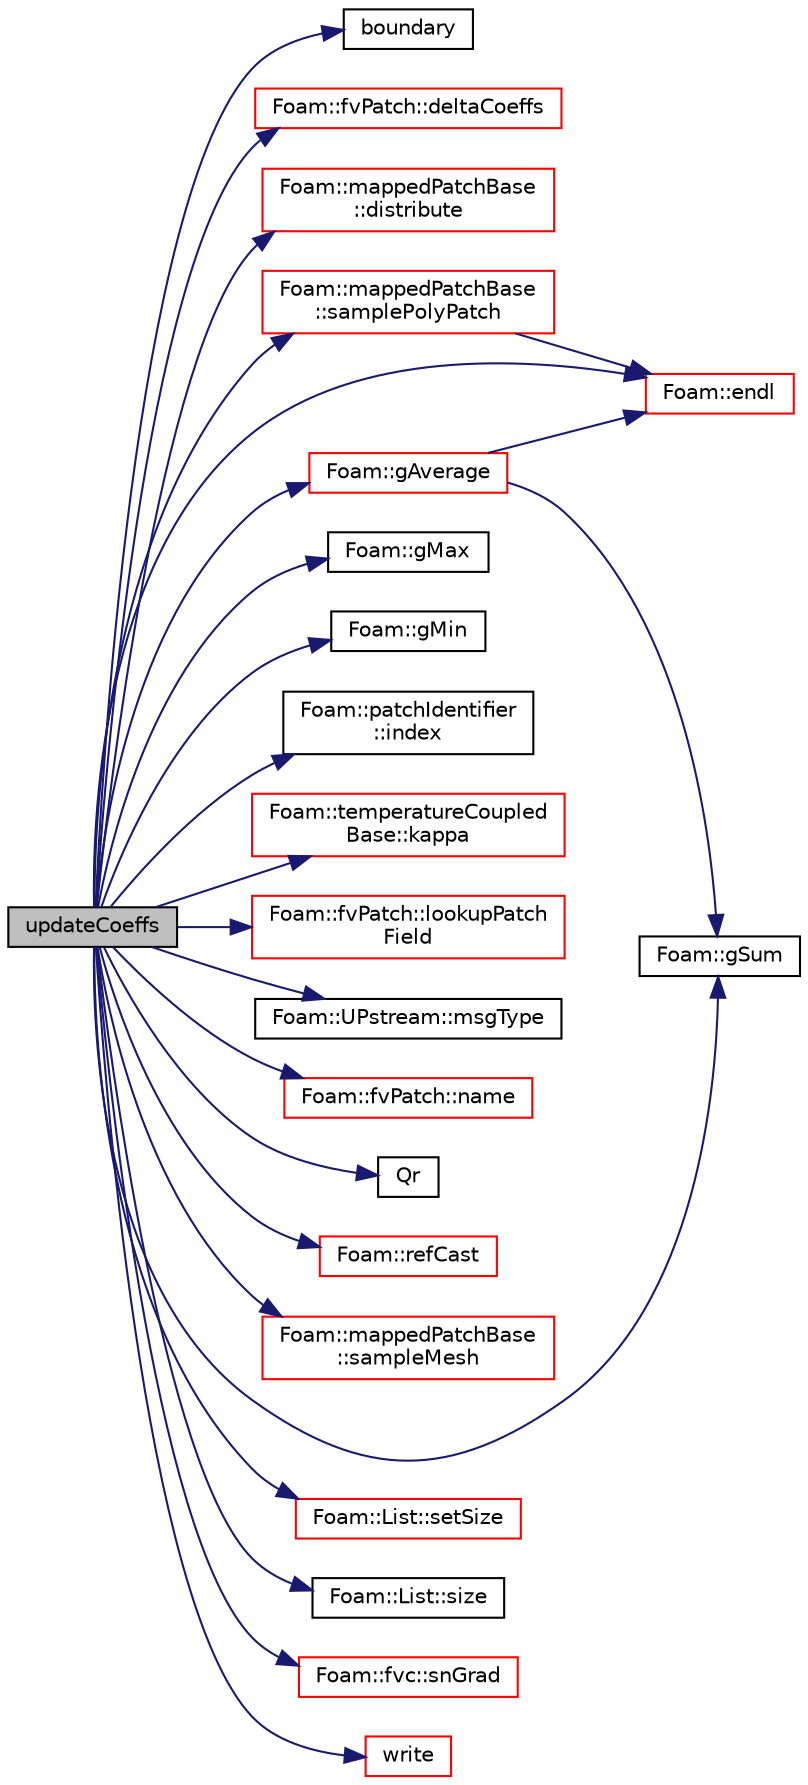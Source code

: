 digraph "updateCoeffs"
{
  bgcolor="transparent";
  edge [fontname="Helvetica",fontsize="10",labelfontname="Helvetica",labelfontsize="10"];
  node [fontname="Helvetica",fontsize="10",shape=record];
  rankdir="LR";
  Node1 [label="updateCoeffs",height=0.2,width=0.4,color="black", fillcolor="grey75", style="filled", fontcolor="black"];
  Node1 -> Node2 [color="midnightblue",fontsize="10",style="solid",fontname="Helvetica"];
  Node2 [label="boundary",height=0.2,width=0.4,color="black",URL="$a04026.html#a658027ecaee450b6533bd8d019d2c1f5"];
  Node1 -> Node3 [color="midnightblue",fontsize="10",style="solid",fontname="Helvetica"];
  Node3 [label="Foam::fvPatch::deltaCoeffs",height=0.2,width=0.4,color="red",URL="$a00898.html#a68566c15658234b1c4c972ff9bfcee26",tooltip="Return the face - cell distance coeffient. "];
  Node1 -> Node4 [color="midnightblue",fontsize="10",style="solid",fontname="Helvetica"];
  Node4 [label="Foam::mappedPatchBase\l::distribute",height=0.2,width=0.4,color="red",URL="$a01450.html#a19634e92e19466f33831b6908d0a4fab",tooltip="Wrapper around map/interpolate data distribution. "];
  Node1 -> Node5 [color="midnightblue",fontsize="10",style="solid",fontname="Helvetica"];
  Node5 [label="Foam::endl",height=0.2,width=0.4,color="red",URL="$a10974.html#a2db8fe02a0d3909e9351bb4275b23ce4",tooltip="Add newline and flush stream. "];
  Node1 -> Node6 [color="midnightblue",fontsize="10",style="solid",fontname="Helvetica"];
  Node6 [label="Foam::gAverage",height=0.2,width=0.4,color="red",URL="$a10974.html#ab45e56189711a2e5cdd381a0e2b6cc5c"];
  Node6 -> Node5 [color="midnightblue",fontsize="10",style="solid",fontname="Helvetica"];
  Node6 -> Node7 [color="midnightblue",fontsize="10",style="solid",fontname="Helvetica"];
  Node7 [label="Foam::gSum",height=0.2,width=0.4,color="black",URL="$a10974.html#a11b1ebb4c53ad062332767d75ca96328"];
  Node1 -> Node8 [color="midnightblue",fontsize="10",style="solid",fontname="Helvetica"];
  Node8 [label="Foam::gMax",height=0.2,width=0.4,color="black",URL="$a10974.html#ae8d631fb8e841947408bb711abfb1e67"];
  Node1 -> Node9 [color="midnightblue",fontsize="10",style="solid",fontname="Helvetica"];
  Node9 [label="Foam::gMin",height=0.2,width=0.4,color="black",URL="$a10974.html#aca330ee6cfe7d602300dbc5905f8c9f6"];
  Node1 -> Node7 [color="midnightblue",fontsize="10",style="solid",fontname="Helvetica"];
  Node1 -> Node10 [color="midnightblue",fontsize="10",style="solid",fontname="Helvetica"];
  Node10 [label="Foam::patchIdentifier\l::index",height=0.2,width=0.4,color="black",URL="$a01838.html#a7d1e8acadb27bd2b4e61457d47b71b6f",tooltip="Return the index of this patch in the boundaryMesh. "];
  Node1 -> Node11 [color="midnightblue",fontsize="10",style="solid",fontname="Helvetica"];
  Node11 [label="Foam::temperatureCoupled\lBase::kappa",height=0.2,width=0.4,color="red",URL="$a02638.html#a27f7eb60b12da7ce5742958e36252898",tooltip="Given patch temperature calculate corresponding K field. "];
  Node1 -> Node12 [color="midnightblue",fontsize="10",style="solid",fontname="Helvetica"];
  Node12 [label="Foam::fvPatch::lookupPatch\lField",height=0.2,width=0.4,color="red",URL="$a00898.html#a008c673b38fb39ceab46af147be91f79",tooltip="Lookup and return the patchField of the named field from the. "];
  Node1 -> Node13 [color="midnightblue",fontsize="10",style="solid",fontname="Helvetica"];
  Node13 [label="Foam::UPstream::msgType",height=0.2,width=0.4,color="black",URL="$a02862.html#ae5b8fe6652f6320aa6c7f5c44b6f01b7",tooltip="Message tag of standard messages. "];
  Node1 -> Node14 [color="midnightblue",fontsize="10",style="solid",fontname="Helvetica"];
  Node14 [label="Foam::fvPatch::name",height=0.2,width=0.4,color="red",URL="$a00898.html#a75b72488d2e82151b025744974919d5d",tooltip="Return name. "];
  Node1 -> Node15 [color="midnightblue",fontsize="10",style="solid",fontname="Helvetica"];
  Node15 [label="Qr",height=0.2,width=0.4,color="black",URL="$a04531.html#a78bcf340cde4f20cf12473945680d11a"];
  Node1 -> Node16 [color="midnightblue",fontsize="10",style="solid",fontname="Helvetica"];
  Node16 [label="Foam::refCast",height=0.2,width=0.4,color="red",URL="$a10974.html#a28f53307dad4466f23067e79a948e2a1",tooltip="Reference type cast template function. "];
  Node1 -> Node17 [color="midnightblue",fontsize="10",style="solid",fontname="Helvetica"];
  Node17 [label="Foam::mappedPatchBase\l::sampleMesh",height=0.2,width=0.4,color="red",URL="$a01450.html#a80e7d2240854cf86b347a95cb1bab341",tooltip="Get the region mesh. "];
  Node1 -> Node18 [color="midnightblue",fontsize="10",style="solid",fontname="Helvetica"];
  Node18 [label="Foam::mappedPatchBase\l::samplePolyPatch",height=0.2,width=0.4,color="red",URL="$a01450.html#a3434acc5afba1f7b7b8f4c573befd8b3",tooltip="Get the patch on the region. "];
  Node18 -> Node5 [color="midnightblue",fontsize="10",style="solid",fontname="Helvetica"];
  Node1 -> Node19 [color="midnightblue",fontsize="10",style="solid",fontname="Helvetica"];
  Node19 [label="Foam::List::setSize",height=0.2,width=0.4,color="red",URL="$a01391.html#aedb985ffeaf1bdbfeccc2a8730405703",tooltip="Reset size of List. "];
  Node1 -> Node20 [color="midnightblue",fontsize="10",style="solid",fontname="Helvetica"];
  Node20 [label="Foam::List::size",height=0.2,width=0.4,color="black",URL="$a01391.html#a8a5f6fa29bd4b500caf186f60245b384",tooltip="Override size to be inconsistent with allocated storage. "];
  Node1 -> Node21 [color="midnightblue",fontsize="10",style="solid",fontname="Helvetica"];
  Node21 [label="Foam::fvc::snGrad",height=0.2,width=0.4,color="red",URL="$a11009.html#a15da734ee906cb52cf17937ab84c41a0"];
  Node1 -> Node22 [color="midnightblue",fontsize="10",style="solid",fontname="Helvetica"];
  Node22 [label="write",height=0.2,width=0.4,color="red",URL="$a02784.html#a0941061ad5a26be83b4107d05750ace6",tooltip="Write. "];
}
